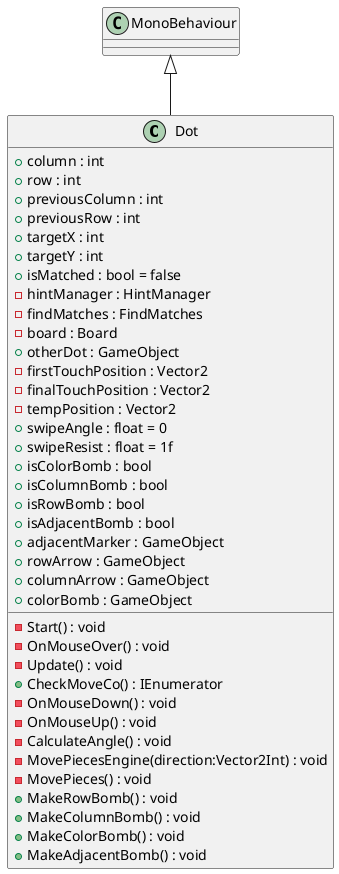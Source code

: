 @startuml
class Dot {
    + column : int
    + row : int
    + previousColumn : int
    + previousRow : int
    + targetX : int
    + targetY : int
    + isMatched : bool = false
    - hintManager : HintManager
    - findMatches : FindMatches
    - board : Board
    + otherDot : GameObject
    - firstTouchPosition : Vector2
    - finalTouchPosition : Vector2
    - tempPosition : Vector2
    + swipeAngle : float = 0
    + swipeResist : float = 1f
    + isColorBomb : bool
    + isColumnBomb : bool
    + isRowBomb : bool
    + isAdjacentBomb : bool
    + adjacentMarker : GameObject
    + rowArrow : GameObject
    + columnArrow : GameObject
    + colorBomb : GameObject
    - Start() : void
    - OnMouseOver() : void
    - Update() : void
    + CheckMoveCo() : IEnumerator
    - OnMouseDown() : void
    - OnMouseUp() : void
    - CalculateAngle() : void
    - MovePiecesEngine(direction:Vector2Int) : void
    - MovePieces() : void
    + MakeRowBomb() : void
    + MakeColumnBomb() : void
    + MakeColorBomb() : void
    + MakeAdjacentBomb() : void
}
MonoBehaviour <|-- Dot
@enduml
